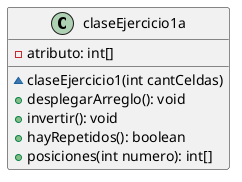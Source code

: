 @startuml ArreglosMatrices_Ejercicio1

class claseEjercicio1a{
    -atributo: int[]

    ~claseEjercicio1(int cantCeldas)
    +desplegarArreglo(): void
    +invertir(): void
    +hayRepetidos(): boolean
    +posiciones(int numero): int[]
}



@enduml